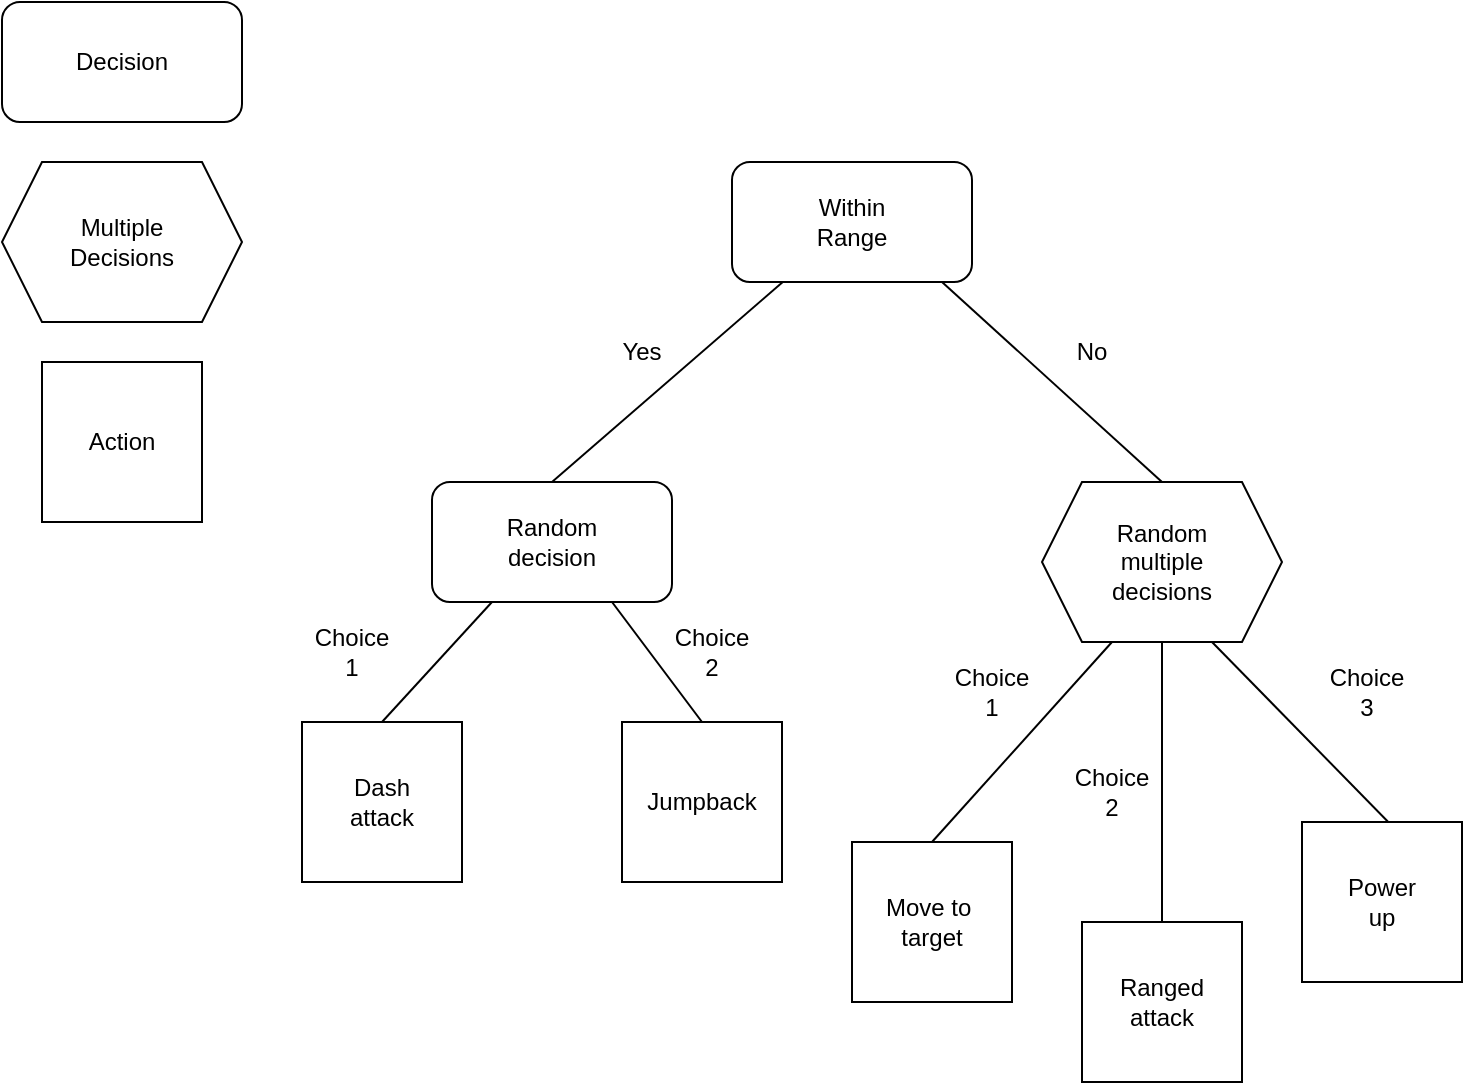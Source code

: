 <mxfile version="26.0.13">
  <diagram name="Page-1" id="GAnhlbHT-EmA44UJFXI1">
    <mxGraphModel dx="1186" dy="2261" grid="1" gridSize="10" guides="1" tooltips="1" connect="1" arrows="1" fold="1" page="1" pageScale="1" pageWidth="850" pageHeight="1100" math="0" shadow="0">
      <root>
        <mxCell id="0" />
        <mxCell id="1" parent="0" />
        <mxCell id="pvH0t0SYWXMb1PGUtLdy-1" value="Within&lt;div&gt;Range&lt;/div&gt;" style="rounded=1;whiteSpace=wrap;html=1;" parent="1" vertex="1">
          <mxGeometry x="365" y="80" width="120" height="60" as="geometry" />
        </mxCell>
        <mxCell id="pvH0t0SYWXMb1PGUtLdy-2" value="" style="endArrow=none;html=1;rounded=0;exitX=0.5;exitY=0;exitDx=0;exitDy=0;" parent="1" source="pvH0t0SYWXMb1PGUtLdy-28" target="pvH0t0SYWXMb1PGUtLdy-1" edge="1">
          <mxGeometry width="50" height="50" relative="1" as="geometry">
            <mxPoint x="240" y="100" as="sourcePoint" />
            <mxPoint x="365" y="140" as="targetPoint" />
          </mxGeometry>
        </mxCell>
        <mxCell id="pvH0t0SYWXMb1PGUtLdy-5" value="Decision" style="rounded=1;whiteSpace=wrap;html=1;" parent="1" vertex="1">
          <mxGeometry width="120" height="60" as="geometry" />
        </mxCell>
        <mxCell id="pvH0t0SYWXMb1PGUtLdy-9" value="Multiple&lt;div&gt;Decisions&lt;/div&gt;" style="shape=hexagon;perimeter=hexagonPerimeter2;whiteSpace=wrap;html=1;fixedSize=1;" parent="1" vertex="1">
          <mxGeometry y="80" width="120" height="80" as="geometry" />
        </mxCell>
        <mxCell id="pvH0t0SYWXMb1PGUtLdy-10" value="Yes" style="text;html=1;align=center;verticalAlign=middle;whiteSpace=wrap;rounded=0;" parent="1" vertex="1">
          <mxGeometry x="310" y="160" width="20" height="30" as="geometry" />
        </mxCell>
        <mxCell id="pvH0t0SYWXMb1PGUtLdy-12" value="Random&lt;div&gt;multiple&lt;/div&gt;&lt;div&gt;decisions&lt;/div&gt;" style="shape=hexagon;perimeter=hexagonPerimeter2;whiteSpace=wrap;html=1;fixedSize=1;" parent="1" vertex="1">
          <mxGeometry x="520" y="240" width="120" height="80" as="geometry" />
        </mxCell>
        <mxCell id="pvH0t0SYWXMb1PGUtLdy-13" value="Action" style="whiteSpace=wrap;html=1;aspect=fixed;" parent="1" vertex="1">
          <mxGeometry x="20" y="180" width="80" height="80" as="geometry" />
        </mxCell>
        <mxCell id="pvH0t0SYWXMb1PGUtLdy-14" value="" style="endArrow=none;html=1;rounded=0;entryX=0.25;entryY=1;entryDx=0;entryDy=0;exitX=0.5;exitY=0;exitDx=0;exitDy=0;" parent="1" edge="1" target="pvH0t0SYWXMb1PGUtLdy-28" source="pvH0t0SYWXMb1PGUtLdy-21">
          <mxGeometry width="50" height="50" relative="1" as="geometry">
            <mxPoint x="155" y="380" as="sourcePoint" />
            <mxPoint x="230" y="300" as="targetPoint" />
          </mxGeometry>
        </mxCell>
        <mxCell id="pvH0t0SYWXMb1PGUtLdy-15" value="" style="endArrow=none;html=1;rounded=0;exitX=0.5;exitY=0;exitDx=0;exitDy=0;" parent="1" edge="1" source="pvH0t0SYWXMb1PGUtLdy-33">
          <mxGeometry width="50" height="50" relative="1" as="geometry">
            <mxPoint x="580" y="480" as="sourcePoint" />
            <mxPoint x="580" y="320" as="targetPoint" />
          </mxGeometry>
        </mxCell>
        <mxCell id="pvH0t0SYWXMb1PGUtLdy-16" value="" style="endArrow=none;html=1;rounded=0;entryX=0.75;entryY=1;entryDx=0;entryDy=0;exitX=0.5;exitY=0;exitDx=0;exitDy=0;" parent="1" edge="1" target="pvH0t0SYWXMb1PGUtLdy-28" source="pvH0t0SYWXMb1PGUtLdy-44">
          <mxGeometry width="50" height="50" relative="1" as="geometry">
            <mxPoint x="375" y="390" as="sourcePoint" />
            <mxPoint x="305" y="300" as="targetPoint" />
          </mxGeometry>
        </mxCell>
        <mxCell id="pvH0t0SYWXMb1PGUtLdy-17" value="Choice 1" style="text;html=1;align=center;verticalAlign=middle;whiteSpace=wrap;rounded=0;" parent="1" vertex="1">
          <mxGeometry x="475" y="330" width="40" height="30" as="geometry" />
        </mxCell>
        <mxCell id="pvH0t0SYWXMb1PGUtLdy-18" value="Choice 2" style="text;html=1;align=center;verticalAlign=middle;whiteSpace=wrap;rounded=0;" parent="1" vertex="1">
          <mxGeometry x="535" y="380" width="40" height="30" as="geometry" />
        </mxCell>
        <mxCell id="pvH0t0SYWXMb1PGUtLdy-20" value="Choice 3" style="text;html=1;align=center;verticalAlign=middle;whiteSpace=wrap;rounded=0;" parent="1" vertex="1">
          <mxGeometry x="660" y="330" width="45" height="30" as="geometry" />
        </mxCell>
        <mxCell id="pvH0t0SYWXMb1PGUtLdy-21" value="Dash&lt;div&gt;attack&lt;/div&gt;" style="whiteSpace=wrap;html=1;aspect=fixed;" parent="1" vertex="1">
          <mxGeometry x="150" y="360" width="80" height="80" as="geometry" />
        </mxCell>
        <mxCell id="pvH0t0SYWXMb1PGUtLdy-24" value="" style="endArrow=none;html=1;rounded=0;exitX=0.5;exitY=0;exitDx=0;exitDy=0;" parent="1" source="pvH0t0SYWXMb1PGUtLdy-12" edge="1">
          <mxGeometry width="50" height="50" relative="1" as="geometry">
            <mxPoint x="560" y="215" as="sourcePoint" />
            <mxPoint x="470" y="140" as="targetPoint" />
          </mxGeometry>
        </mxCell>
        <mxCell id="pvH0t0SYWXMb1PGUtLdy-27" value="Move to&amp;nbsp;&lt;div&gt;target&lt;/div&gt;" style="whiteSpace=wrap;html=1;aspect=fixed;" parent="1" vertex="1">
          <mxGeometry x="425" y="420" width="80" height="80" as="geometry" />
        </mxCell>
        <mxCell id="pvH0t0SYWXMb1PGUtLdy-28" value="Random&lt;div&gt;decision&lt;/div&gt;" style="rounded=1;whiteSpace=wrap;html=1;" parent="1" vertex="1">
          <mxGeometry x="215" y="240" width="120" height="60" as="geometry" />
        </mxCell>
        <mxCell id="pvH0t0SYWXMb1PGUtLdy-29" value="" style="endArrow=none;html=1;rounded=0;exitX=0.5;exitY=0;exitDx=0;exitDy=0;" parent="1" edge="1" source="pvH0t0SYWXMb1PGUtLdy-27">
          <mxGeometry width="50" height="50" relative="1" as="geometry">
            <mxPoint x="515" y="400" as="sourcePoint" />
            <mxPoint x="555" y="320" as="targetPoint" />
          </mxGeometry>
        </mxCell>
        <mxCell id="pvH0t0SYWXMb1PGUtLdy-30" value="" style="endArrow=none;html=1;rounded=0;exitX=0.588;exitY=0.05;exitDx=0;exitDy=0;exitPerimeter=0;" parent="1" edge="1" source="pvH0t0SYWXMb1PGUtLdy-38">
          <mxGeometry width="50" height="50" relative="1" as="geometry">
            <mxPoint x="660" y="400" as="sourcePoint" />
            <mxPoint x="605" y="320" as="targetPoint" />
          </mxGeometry>
        </mxCell>
        <mxCell id="pvH0t0SYWXMb1PGUtLdy-33" value="Ranged&lt;div&gt;attack&lt;/div&gt;" style="whiteSpace=wrap;html=1;aspect=fixed;" parent="1" vertex="1">
          <mxGeometry x="540" y="460" width="80" height="80" as="geometry" />
        </mxCell>
        <mxCell id="pvH0t0SYWXMb1PGUtLdy-38" value="Power&lt;div&gt;up&lt;/div&gt;" style="whiteSpace=wrap;html=1;aspect=fixed;" parent="1" vertex="1">
          <mxGeometry x="650" y="410" width="80" height="80" as="geometry" />
        </mxCell>
        <mxCell id="pvH0t0SYWXMb1PGUtLdy-44" value="Jumpback" style="whiteSpace=wrap;html=1;aspect=fixed;" parent="1" vertex="1">
          <mxGeometry x="310" y="360" width="80" height="80" as="geometry" />
        </mxCell>
        <mxCell id="pvH0t0SYWXMb1PGUtLdy-45" value="No" style="text;html=1;align=center;verticalAlign=middle;whiteSpace=wrap;rounded=0;" parent="1" vertex="1">
          <mxGeometry x="535" y="160" width="20" height="30" as="geometry" />
        </mxCell>
        <mxCell id="VioIFnSnm8FBBjeOg33L-3" value="Choice 1" style="text;html=1;align=center;verticalAlign=middle;whiteSpace=wrap;rounded=0;" vertex="1" parent="1">
          <mxGeometry x="155" y="310" width="40" height="30" as="geometry" />
        </mxCell>
        <mxCell id="VioIFnSnm8FBBjeOg33L-5" value="Choice 2" style="text;html=1;align=center;verticalAlign=middle;whiteSpace=wrap;rounded=0;" vertex="1" parent="1">
          <mxGeometry x="335" y="310" width="40" height="30" as="geometry" />
        </mxCell>
      </root>
    </mxGraphModel>
  </diagram>
</mxfile>
